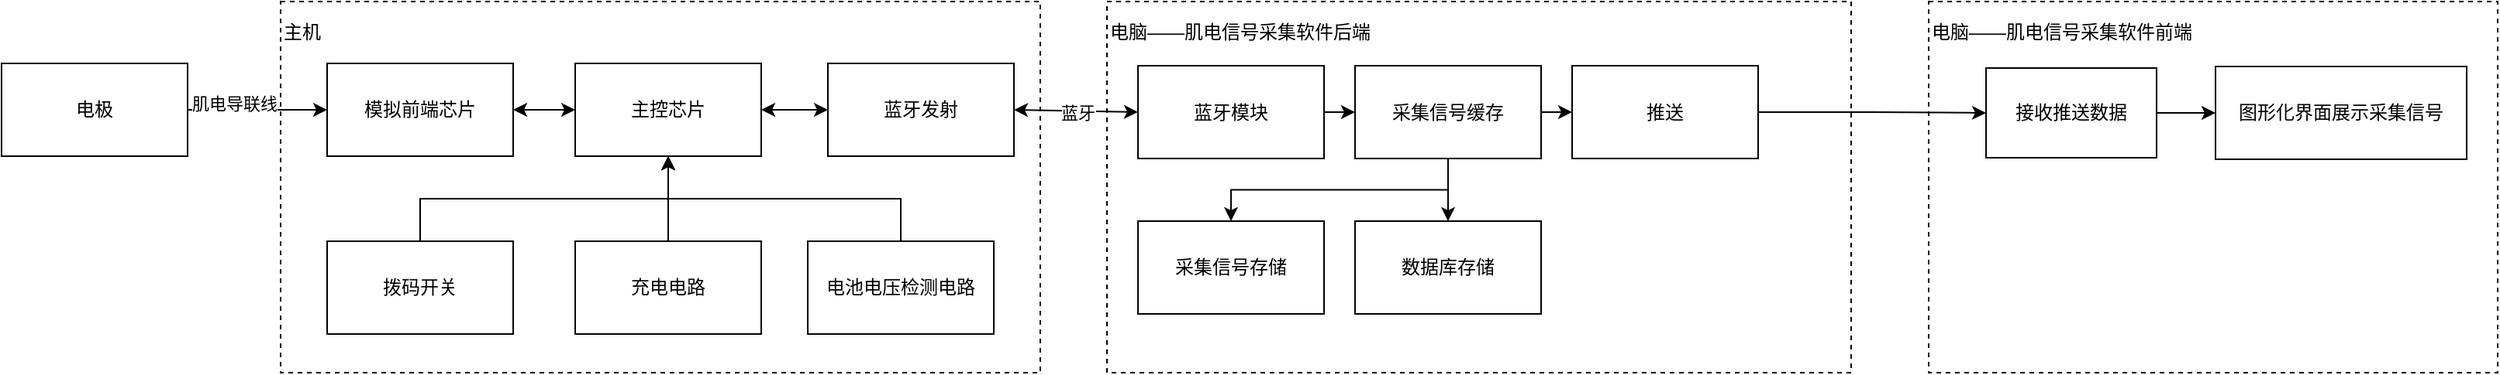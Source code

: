 <mxfile version="22.0.6" type="github">
  <diagram name="第 1 页" id="yHkT4WGrK9r3z9cLYN4Q">
    <mxGraphModel dx="2901" dy="1078" grid="1" gridSize="10" guides="1" tooltips="1" connect="1" arrows="1" fold="1" page="1" pageScale="1" pageWidth="827" pageHeight="1169" math="0" shadow="0">
      <root>
        <mxCell id="0" />
        <mxCell id="1" parent="0" />
        <mxCell id="Aihr6dGLmIB3WKmSe__c-1" value="主机&lt;br&gt;&lt;div align=&quot;left&quot;&gt;&lt;br&gt;&lt;/div&gt;&lt;div align=&quot;left&quot;&gt;&lt;br&gt;&lt;/div&gt;&lt;div align=&quot;left&quot;&gt;&lt;br&gt;&lt;/div&gt;&lt;div align=&quot;left&quot;&gt;&lt;br&gt;&lt;/div&gt;&lt;div align=&quot;left&quot;&gt;&lt;br&gt;&lt;/div&gt;&lt;div align=&quot;left&quot;&gt;&lt;br&gt;&lt;/div&gt;&lt;div align=&quot;left&quot;&gt;&lt;br&gt;&lt;/div&gt;&lt;div align=&quot;left&quot;&gt;&lt;br&gt;&lt;/div&gt;&lt;div align=&quot;left&quot;&gt;&lt;br&gt;&lt;/div&gt;&lt;div align=&quot;left&quot;&gt;&lt;br&gt;&lt;/div&gt;&lt;div align=&quot;left&quot;&gt;&lt;br&gt;&lt;/div&gt;&lt;div align=&quot;left&quot;&gt;&lt;br&gt;&lt;/div&gt;&lt;div align=&quot;left&quot;&gt;&lt;br&gt;&lt;/div&gt;&lt;div align=&quot;left&quot;&gt;&lt;br&gt;&lt;/div&gt;" style="whiteSpace=wrap;html=1;rounded=0;dashed=1;align=left;fillColor=default;" vertex="1" parent="1">
          <mxGeometry x="-330" y="180" width="490" height="240" as="geometry" />
        </mxCell>
        <mxCell id="6DGAA9d4LwL_hDjaEFDB-17" value="&lt;div align=&quot;left&quot;&gt;电脑——肌电信号采集软件前端&lt;/div&gt;&lt;div align=&quot;left&quot;&gt;&lt;br&gt;&lt;/div&gt;&lt;div align=&quot;left&quot;&gt;&lt;br&gt;&lt;/div&gt;&lt;div align=&quot;left&quot;&gt;&lt;br&gt;&lt;/div&gt;&lt;div align=&quot;left&quot;&gt;&lt;br&gt;&lt;/div&gt;&lt;div align=&quot;left&quot;&gt;&lt;br&gt;&lt;/div&gt;&lt;div align=&quot;left&quot;&gt;&lt;br&gt;&lt;/div&gt;&lt;div align=&quot;left&quot;&gt;&lt;br&gt;&lt;/div&gt;&lt;div align=&quot;left&quot;&gt;&lt;br&gt;&lt;/div&gt;&lt;div align=&quot;left&quot;&gt;&lt;br&gt;&lt;/div&gt;&lt;div align=&quot;left&quot;&gt;&lt;br&gt;&lt;/div&gt;&lt;div align=&quot;left&quot;&gt;&lt;br&gt;&lt;/div&gt;&lt;div align=&quot;left&quot;&gt;&lt;br&gt;&lt;/div&gt;&lt;div align=&quot;left&quot;&gt;&lt;br&gt;&lt;/div&gt;&lt;div align=&quot;left&quot;&gt;&lt;br&gt;&lt;/div&gt;" style="whiteSpace=wrap;html=1;rounded=0;dashed=1;align=left;fillColor=default;" parent="1" vertex="1">
          <mxGeometry x="733" y="180" width="367" height="240" as="geometry" />
        </mxCell>
        <mxCell id="Aihr6dGLmIB3WKmSe__c-11" style="edgeStyle=orthogonalEdgeStyle;rounded=0;orthogonalLoop=1;jettySize=auto;html=1;entryX=0;entryY=0.5;entryDx=0;entryDy=0;" edge="1" parent="1" source="6DGAA9d4LwL_hDjaEFDB-1" target="Aihr6dGLmIB3WKmSe__c-3">
          <mxGeometry relative="1" as="geometry" />
        </mxCell>
        <mxCell id="Aihr6dGLmIB3WKmSe__c-16" value="肌电导联线" style="edgeLabel;html=1;align=center;verticalAlign=middle;resizable=0;points=[];" vertex="1" connectable="0" parent="Aihr6dGLmIB3WKmSe__c-11">
          <mxGeometry x="-0.333" y="4" relative="1" as="geometry">
            <mxPoint as="offset" />
          </mxGeometry>
        </mxCell>
        <mxCell id="6DGAA9d4LwL_hDjaEFDB-1" value="&lt;div&gt;电极&lt;/div&gt;" style="rounded=0;whiteSpace=wrap;html=1;" parent="1" vertex="1">
          <mxGeometry x="-510" y="220" width="120" height="60" as="geometry" />
        </mxCell>
        <mxCell id="6DGAA9d4LwL_hDjaEFDB-5" value="&lt;div align=&quot;left&quot;&gt;电脑——肌电信号采集软件后端&lt;/div&gt;&lt;div align=&quot;left&quot;&gt;&lt;br&gt;&lt;/div&gt;&lt;div align=&quot;left&quot;&gt;&lt;br&gt;&lt;/div&gt;&lt;div align=&quot;left&quot;&gt;&lt;br&gt;&lt;/div&gt;&lt;div align=&quot;left&quot;&gt;&lt;br&gt;&lt;/div&gt;&lt;div align=&quot;left&quot;&gt;&lt;br&gt;&lt;/div&gt;&lt;div align=&quot;left&quot;&gt;&lt;br&gt;&lt;/div&gt;&lt;div align=&quot;left&quot;&gt;&lt;br&gt;&lt;/div&gt;&lt;div align=&quot;left&quot;&gt;&lt;br&gt;&lt;/div&gt;&lt;div align=&quot;left&quot;&gt;&lt;br&gt;&lt;/div&gt;&lt;div align=&quot;left&quot;&gt;&lt;br&gt;&lt;/div&gt;&lt;div align=&quot;left&quot;&gt;&lt;br&gt;&lt;/div&gt;&lt;div align=&quot;left&quot;&gt;&lt;br&gt;&lt;/div&gt;&lt;div align=&quot;left&quot;&gt;&lt;br&gt;&lt;/div&gt;&lt;div align=&quot;left&quot;&gt;&lt;br&gt;&lt;/div&gt;" style="whiteSpace=wrap;html=1;rounded=0;dashed=1;align=left;" parent="1" vertex="1">
          <mxGeometry x="203" y="180" width="480" height="240" as="geometry" />
        </mxCell>
        <mxCell id="6DGAA9d4LwL_hDjaEFDB-13" style="edgeStyle=orthogonalEdgeStyle;rounded=0;orthogonalLoop=1;jettySize=auto;html=1;exitX=1;exitY=0.5;exitDx=0;exitDy=0;entryX=0;entryY=0.5;entryDx=0;entryDy=0;" parent="1" source="6DGAA9d4LwL_hDjaEFDB-6" target="6DGAA9d4LwL_hDjaEFDB-7" edge="1">
          <mxGeometry relative="1" as="geometry" />
        </mxCell>
        <mxCell id="6DGAA9d4LwL_hDjaEFDB-6" value="蓝牙模块" style="rounded=0;whiteSpace=wrap;html=1;" parent="1" vertex="1">
          <mxGeometry x="223" y="221.5" width="120" height="60" as="geometry" />
        </mxCell>
        <mxCell id="6DGAA9d4LwL_hDjaEFDB-14" style="edgeStyle=orthogonalEdgeStyle;rounded=0;orthogonalLoop=1;jettySize=auto;html=1;exitX=1;exitY=0.5;exitDx=0;exitDy=0;entryX=0;entryY=0.5;entryDx=0;entryDy=0;" parent="1" source="6DGAA9d4LwL_hDjaEFDB-7" target="6DGAA9d4LwL_hDjaEFDB-10" edge="1">
          <mxGeometry relative="1" as="geometry" />
        </mxCell>
        <mxCell id="6DGAA9d4LwL_hDjaEFDB-15" style="edgeStyle=orthogonalEdgeStyle;rounded=0;orthogonalLoop=1;jettySize=auto;html=1;exitX=0.5;exitY=1;exitDx=0;exitDy=0;entryX=0.5;entryY=0;entryDx=0;entryDy=0;" parent="1" source="6DGAA9d4LwL_hDjaEFDB-7" target="6DGAA9d4LwL_hDjaEFDB-8" edge="1">
          <mxGeometry relative="1" as="geometry" />
        </mxCell>
        <mxCell id="6DGAA9d4LwL_hDjaEFDB-16" style="edgeStyle=orthogonalEdgeStyle;rounded=0;orthogonalLoop=1;jettySize=auto;html=1;exitX=0.5;exitY=1;exitDx=0;exitDy=0;entryX=0.5;entryY=0;entryDx=0;entryDy=0;" parent="1" source="6DGAA9d4LwL_hDjaEFDB-7" target="6DGAA9d4LwL_hDjaEFDB-9" edge="1">
          <mxGeometry relative="1" as="geometry" />
        </mxCell>
        <mxCell id="6DGAA9d4LwL_hDjaEFDB-7" value="采集信号缓存" style="rounded=0;whiteSpace=wrap;html=1;" parent="1" vertex="1">
          <mxGeometry x="363" y="221.5" width="120" height="60" as="geometry" />
        </mxCell>
        <mxCell id="6DGAA9d4LwL_hDjaEFDB-8" value="采集信号存储" style="rounded=0;whiteSpace=wrap;html=1;" parent="1" vertex="1">
          <mxGeometry x="223" y="322" width="120" height="60" as="geometry" />
        </mxCell>
        <mxCell id="6DGAA9d4LwL_hDjaEFDB-9" value="数据库存储" style="rounded=0;whiteSpace=wrap;html=1;" parent="1" vertex="1">
          <mxGeometry x="363" y="322" width="120" height="60" as="geometry" />
        </mxCell>
        <mxCell id="zDEN-PfOFrG2o0rvSzSN-16" style="edgeStyle=orthogonalEdgeStyle;rounded=0;orthogonalLoop=1;jettySize=auto;html=1;" parent="1" source="6DGAA9d4LwL_hDjaEFDB-10" target="zDEN-PfOFrG2o0rvSzSN-1" edge="1">
          <mxGeometry relative="1" as="geometry" />
        </mxCell>
        <mxCell id="6DGAA9d4LwL_hDjaEFDB-10" value="推送" style="rounded=0;whiteSpace=wrap;html=1;" parent="1" vertex="1">
          <mxGeometry x="503" y="221.5" width="120" height="60" as="geometry" />
        </mxCell>
        <mxCell id="6DGAA9d4LwL_hDjaEFDB-11" value="" style="endArrow=classic;startArrow=classic;html=1;rounded=0;entryX=0;entryY=0.5;entryDx=0;entryDy=0;exitX=1;exitY=0.5;exitDx=0;exitDy=0;" parent="1" source="Aihr6dGLmIB3WKmSe__c-7" target="6DGAA9d4LwL_hDjaEFDB-6" edge="1">
          <mxGeometry width="50" height="50" relative="1" as="geometry">
            <mxPoint x="100" y="250" as="sourcePoint" />
            <mxPoint x="93" y="420" as="targetPoint" />
          </mxGeometry>
        </mxCell>
        <mxCell id="6DGAA9d4LwL_hDjaEFDB-12" value="蓝牙" style="edgeLabel;html=1;align=center;verticalAlign=middle;resizable=0;points=[];" parent="6DGAA9d4LwL_hDjaEFDB-11" vertex="1" connectable="0">
          <mxGeometry x="0.038" y="-1" relative="1" as="geometry">
            <mxPoint x="-1" as="offset" />
          </mxGeometry>
        </mxCell>
        <mxCell id="zDEN-PfOFrG2o0rvSzSN-8" style="edgeStyle=orthogonalEdgeStyle;rounded=0;orthogonalLoop=1;jettySize=auto;html=1;" parent="1" source="zDEN-PfOFrG2o0rvSzSN-1" target="zDEN-PfOFrG2o0rvSzSN-7" edge="1">
          <mxGeometry relative="1" as="geometry" />
        </mxCell>
        <mxCell id="zDEN-PfOFrG2o0rvSzSN-1" value="接收推送数据" style="rounded=0;whiteSpace=wrap;html=1;" parent="1" vertex="1">
          <mxGeometry x="770" y="223" width="110" height="58" as="geometry" />
        </mxCell>
        <mxCell id="zDEN-PfOFrG2o0rvSzSN-7" value="图形化界面展示采集信号" style="rounded=0;whiteSpace=wrap;html=1;" parent="1" vertex="1">
          <mxGeometry x="918" y="222" width="162" height="60" as="geometry" />
        </mxCell>
        <mxCell id="Aihr6dGLmIB3WKmSe__c-2" value="主控芯片" style="rounded=0;whiteSpace=wrap;html=1;" vertex="1" parent="1">
          <mxGeometry x="-140" y="220" width="120" height="60" as="geometry" />
        </mxCell>
        <mxCell id="Aihr6dGLmIB3WKmSe__c-3" value="模拟前端芯片" style="rounded=0;whiteSpace=wrap;html=1;" vertex="1" parent="1">
          <mxGeometry x="-300" y="220" width="120" height="60" as="geometry" />
        </mxCell>
        <mxCell id="Aihr6dGLmIB3WKmSe__c-14" style="edgeStyle=orthogonalEdgeStyle;rounded=0;orthogonalLoop=1;jettySize=auto;html=1;entryX=0.5;entryY=1;entryDx=0;entryDy=0;exitX=0.5;exitY=0;exitDx=0;exitDy=0;" edge="1" parent="1" source="Aihr6dGLmIB3WKmSe__c-4" target="Aihr6dGLmIB3WKmSe__c-2">
          <mxGeometry relative="1" as="geometry" />
        </mxCell>
        <mxCell id="Aihr6dGLmIB3WKmSe__c-4" value="拨码开关" style="rounded=0;whiteSpace=wrap;html=1;" vertex="1" parent="1">
          <mxGeometry x="-300" y="335" width="120" height="60" as="geometry" />
        </mxCell>
        <mxCell id="Aihr6dGLmIB3WKmSe__c-13" style="edgeStyle=orthogonalEdgeStyle;rounded=0;orthogonalLoop=1;jettySize=auto;html=1;exitX=0.5;exitY=0;exitDx=0;exitDy=0;entryX=0.5;entryY=1;entryDx=0;entryDy=0;" edge="1" parent="1" source="Aihr6dGLmIB3WKmSe__c-5" target="Aihr6dGLmIB3WKmSe__c-2">
          <mxGeometry relative="1" as="geometry" />
        </mxCell>
        <mxCell id="Aihr6dGLmIB3WKmSe__c-5" value="充电电路" style="rounded=0;whiteSpace=wrap;html=1;" vertex="1" parent="1">
          <mxGeometry x="-140" y="335" width="120" height="60" as="geometry" />
        </mxCell>
        <mxCell id="Aihr6dGLmIB3WKmSe__c-15" style="edgeStyle=orthogonalEdgeStyle;rounded=0;orthogonalLoop=1;jettySize=auto;html=1;entryX=0.5;entryY=1;entryDx=0;entryDy=0;exitX=0.5;exitY=0;exitDx=0;exitDy=0;" edge="1" parent="1" source="Aihr6dGLmIB3WKmSe__c-6" target="Aihr6dGLmIB3WKmSe__c-2">
          <mxGeometry relative="1" as="geometry" />
        </mxCell>
        <mxCell id="Aihr6dGLmIB3WKmSe__c-6" value="电池电压检测电路" style="rounded=0;whiteSpace=wrap;html=1;" vertex="1" parent="1">
          <mxGeometry x="10" y="335" width="120" height="60" as="geometry" />
        </mxCell>
        <mxCell id="Aihr6dGLmIB3WKmSe__c-7" value="蓝牙发射" style="rounded=0;whiteSpace=wrap;html=1;" vertex="1" parent="1">
          <mxGeometry x="23" y="220" width="120" height="60" as="geometry" />
        </mxCell>
        <mxCell id="Aihr6dGLmIB3WKmSe__c-10" value="" style="endArrow=classic;startArrow=classic;html=1;rounded=0;entryX=0;entryY=0.5;entryDx=0;entryDy=0;" edge="1" parent="1" source="Aihr6dGLmIB3WKmSe__c-3" target="Aihr6dGLmIB3WKmSe__c-2">
          <mxGeometry width="50" height="50" relative="1" as="geometry">
            <mxPoint x="-140" y="620" as="sourcePoint" />
            <mxPoint x="-90" y="570" as="targetPoint" />
          </mxGeometry>
        </mxCell>
        <mxCell id="Aihr6dGLmIB3WKmSe__c-12" value="" style="endArrow=classic;startArrow=classic;html=1;rounded=0;entryX=0;entryY=0.5;entryDx=0;entryDy=0;" edge="1" parent="1" source="Aihr6dGLmIB3WKmSe__c-2" target="Aihr6dGLmIB3WKmSe__c-7">
          <mxGeometry width="50" height="50" relative="1" as="geometry">
            <mxPoint x="-60" y="500" as="sourcePoint" />
            <mxPoint x="20" y="250" as="targetPoint" />
          </mxGeometry>
        </mxCell>
      </root>
    </mxGraphModel>
  </diagram>
</mxfile>
